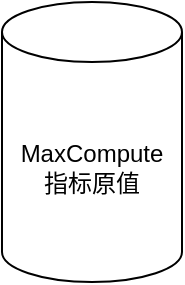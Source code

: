 <mxfile version="24.2.3" type="github">
  <diagram name="Page-1" id="Ac7PH2RQ3yaFLBozEbNl">
    <mxGraphModel dx="1194" dy="756" grid="1" gridSize="10" guides="1" tooltips="1" connect="1" arrows="1" fold="1" page="1" pageScale="1" pageWidth="850" pageHeight="1100" math="0" shadow="0">
      <root>
        <mxCell id="0" />
        <mxCell id="1" parent="0" />
        <mxCell id="arN5VARNRhYpQM9ClI0x-1" value="MaxCompute&lt;div&gt;指标原值&lt;/div&gt;" style="shape=cylinder3;whiteSpace=wrap;html=1;boundedLbl=1;backgroundOutline=1;size=15;" vertex="1" parent="1">
          <mxGeometry x="80" y="120" width="90" height="140" as="geometry" />
        </mxCell>
      </root>
    </mxGraphModel>
  </diagram>
</mxfile>
